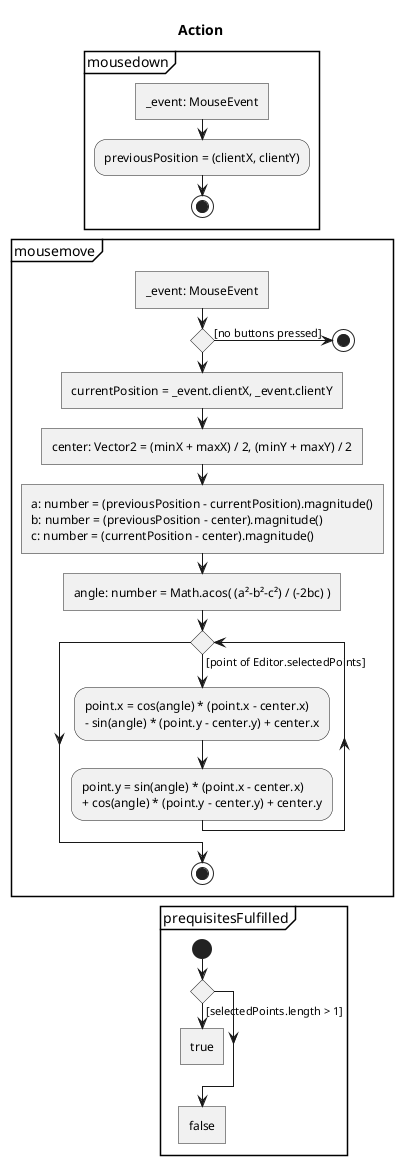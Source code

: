 @startuml Action
skinparam monochrome true

title Action

partition mousedown {
	:_event: MouseEvent]
	:previousPosition = (clientX, clientY); 
	stop
}

partition mousemove {
	:_event: MouseEvent]
	if() then ([no buttons pressed])
	stop
	endif
	:currentPosition = _event.clientX, _event.clientY]
	:center: Vector2 = (minX + maxX) / 2, (minY + maxY) / 2]
	:a: number = (previousPosition - currentPosition).magnitude()
	b: number = (previousPosition - center).magnitude()
	c: number = (currentPosition - center).magnitude()]
	:angle: number = Math.acos( (a²-b²-c²) / (-2bc) )]
	while () is ([point of Editor.selectedPoints])
		:point.x = cos(angle) * (point.x - center.x)
		- sin(angle) * (point.y - center.y) + center.x;
		:point.y = sin(angle) * (point.x - center.x)
		+ cos(angle) * (point.y - center.y) + center.y;
	endwhile
	stop
}


partition prequisitesFulfilled {
	start
	if() then([selectedPoints.length > 1])
		:true]
		detach
	endif
	:false]
	detach
}

@enduml
